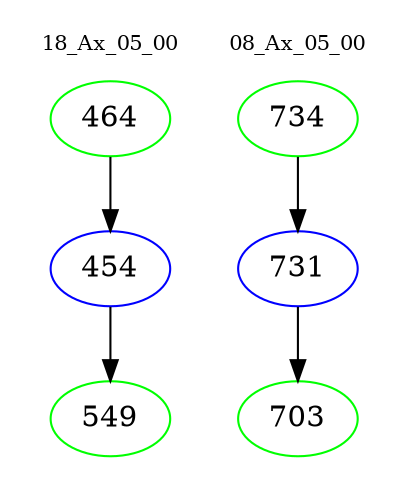 digraph{
subgraph cluster_0 {
color = white
label = "18_Ax_05_00";
fontsize=10;
T0_464 [label="464", color="green"]
T0_464 -> T0_454 [color="black"]
T0_454 [label="454", color="blue"]
T0_454 -> T0_549 [color="black"]
T0_549 [label="549", color="green"]
}
subgraph cluster_1 {
color = white
label = "08_Ax_05_00";
fontsize=10;
T1_734 [label="734", color="green"]
T1_734 -> T1_731 [color="black"]
T1_731 [label="731", color="blue"]
T1_731 -> T1_703 [color="black"]
T1_703 [label="703", color="green"]
}
}

